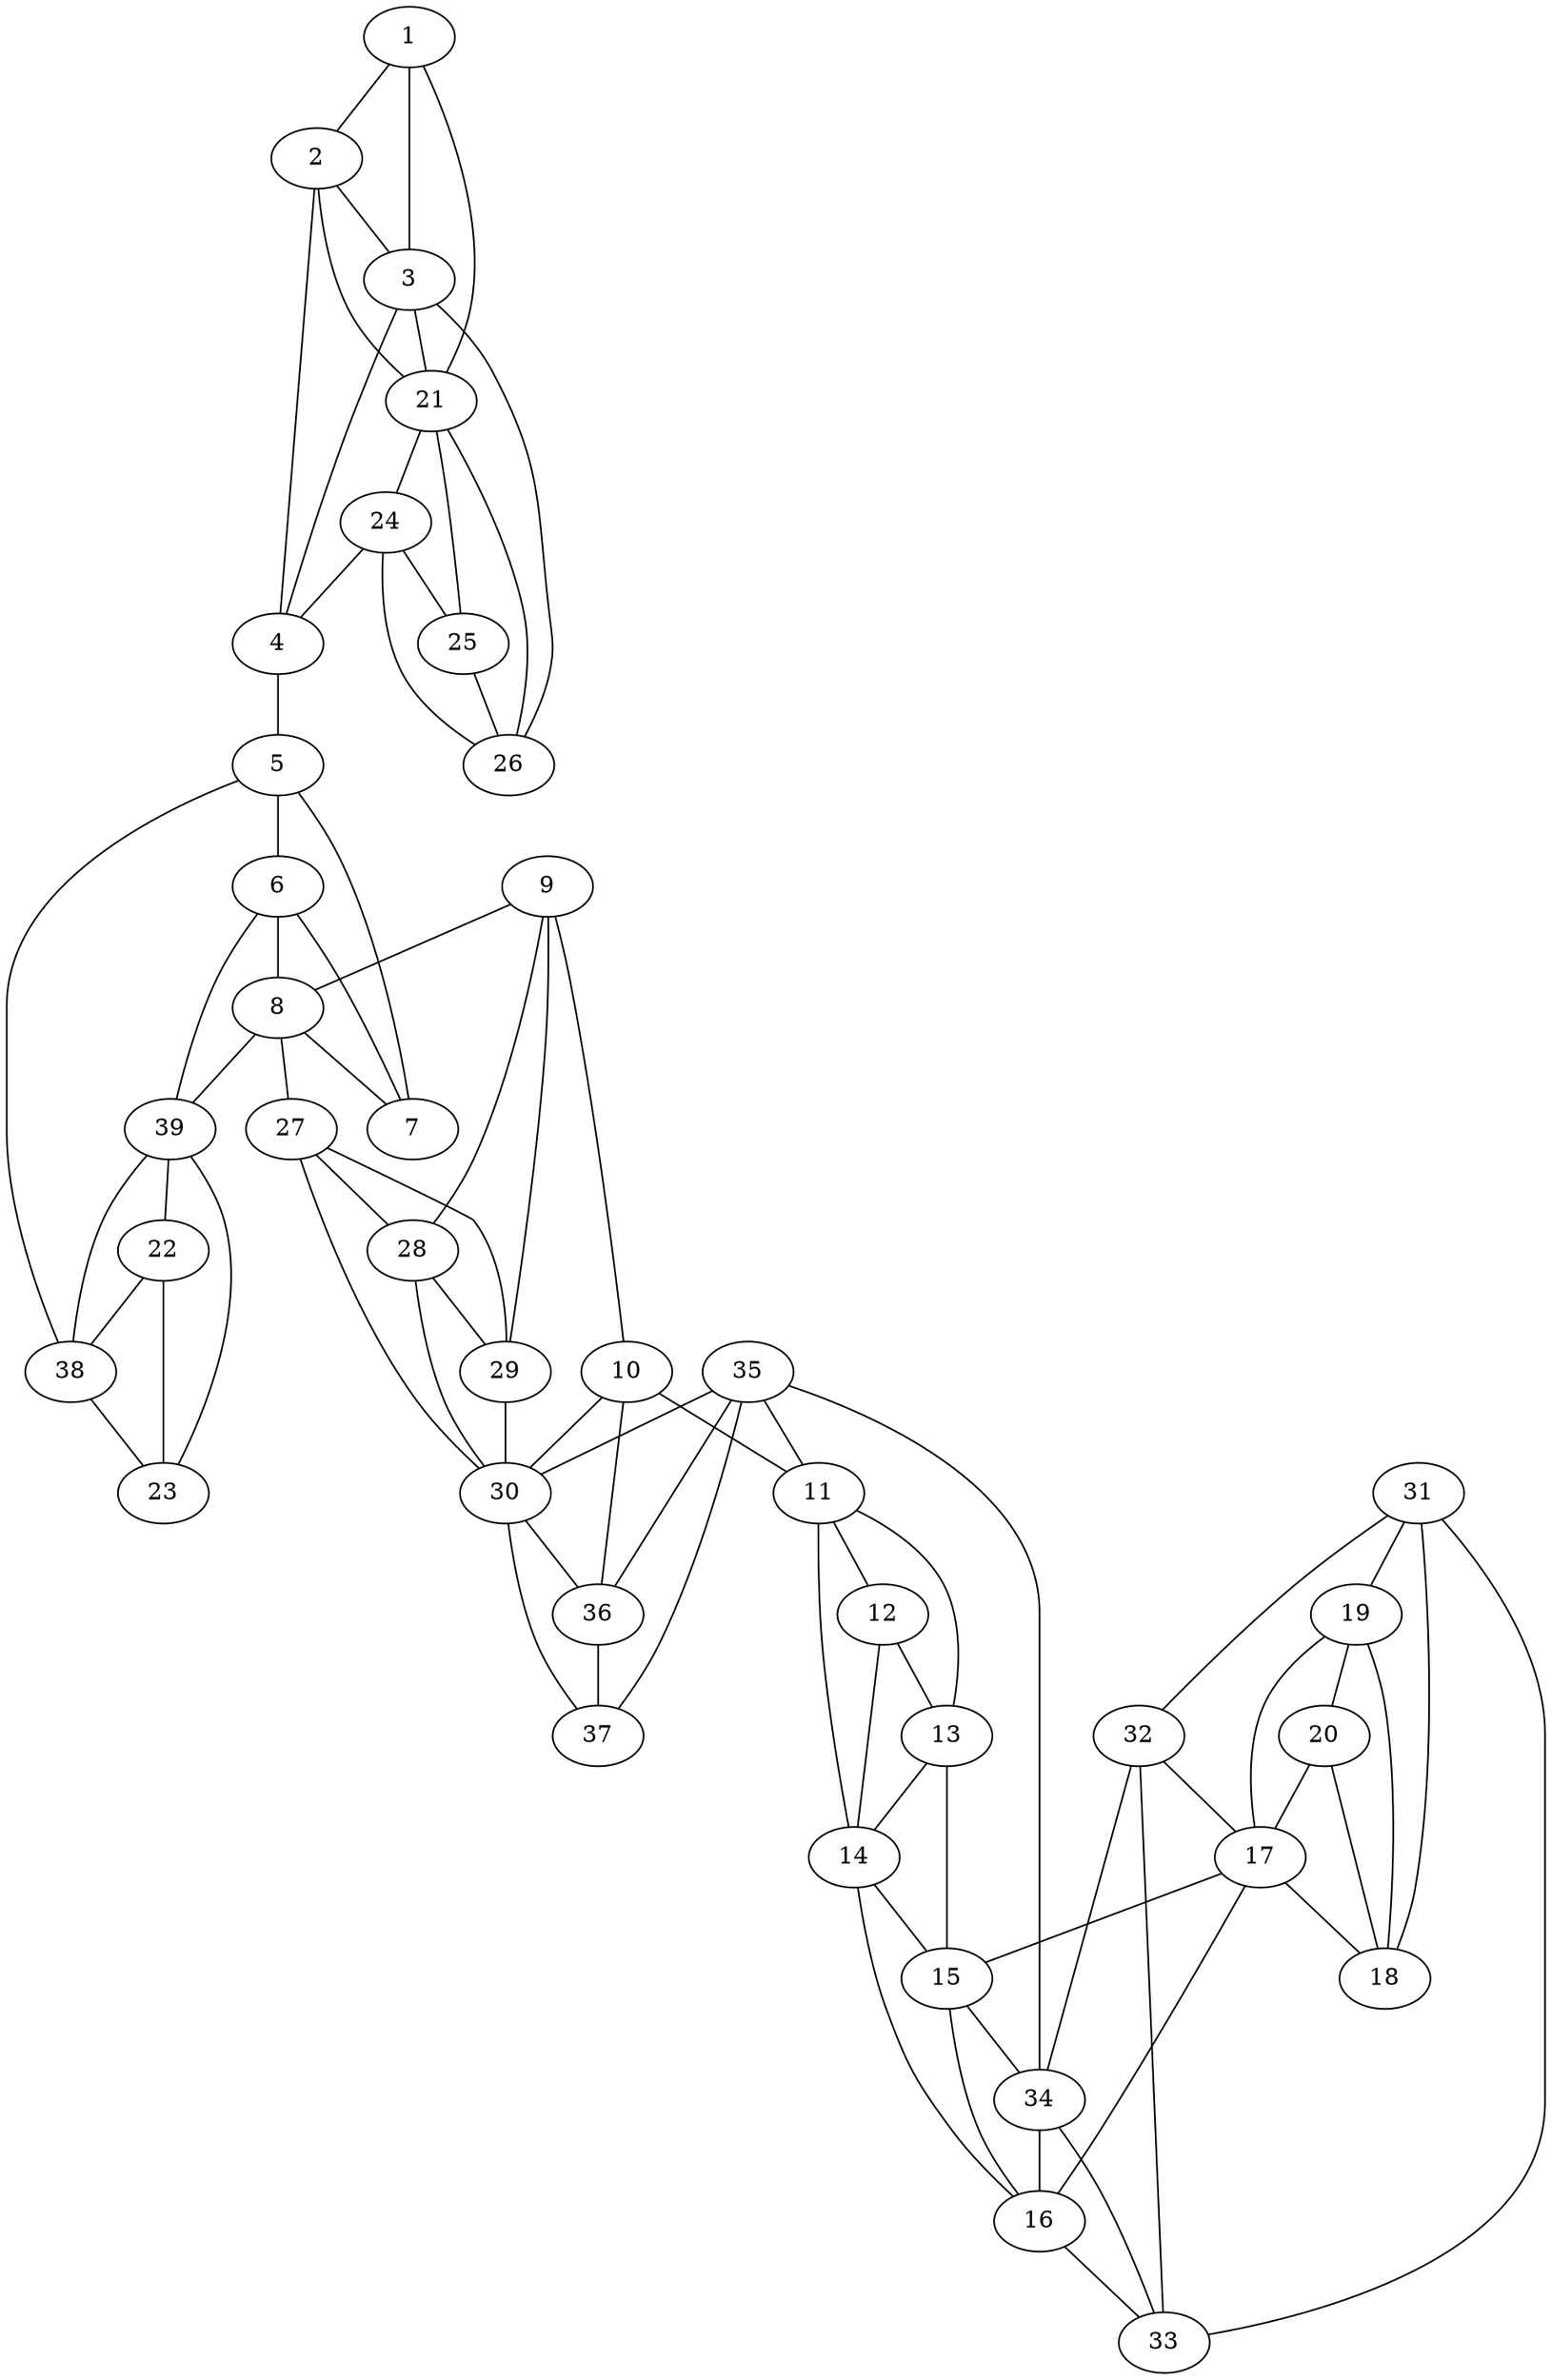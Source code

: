 graph pdb1e1o {
	1	 [aaLength=22,
		sequence=AIDFNDELRNRREKLAALRQQG,
		type=0];
	2	 [aaLength=10,
		sequence=TSDQLHEEFD,
		type=0];
	1 -- 2	 [distance0="45.24275",
		frequency=1,
		type0=1];
	3	 [aaLength=9,
		sequence=DNQELESLN,
		type=0];
	1 -- 3	 [distance0="58.5364",
		frequency=1,
		type0=2];
	21	 [aaLength=7,
		sequence=EVSVAGR,
		type=1];
	1 -- 21	 [distance0="93.87758",
		frequency=1,
		type0=3];
	2 -- 3	 [distance0="16.54706",
		distance1="2.0",
		frequency=2,
		type0=1,
		type1=4];
	2 -- 21	 [distance0="50.25498",
		frequency=1,
		type0=3];
	3 -- 21	 [distance0="41.75474",
		distance1="1.0",
		frequency=2,
		type0=2,
		type1=4];
	26	 [aaLength=8,
		sequence=RMMTRRIM,
		type=1];
	3 -- 26	 [distance0="43.58278",
		frequency=1,
		type0=3];
	4	 [aaLength=6,
		sequence=GVYNDQ,
		type=0];
	4 -- 2	 [distance0="66.44378",
		frequency=1,
		type0=3];
	4 -- 3	 [distance0="55.74095",
		frequency=1,
		type0=2];
	5	 [aaLength=4,
		sequence=FKKW,
		type=0];
	4 -- 5	 [distance0="8.144851",
		distance1="0.0",
		frequency=2,
		type0=1,
		type1=5];
	6	 [aaLength=6,
		sequence=EVRYRQ,
		type=0];
	5 -- 6	 [distance0="59.624",
		frequency=1,
		type0=2];
	7	 [aaLength=9,
		sequence=QRYLDLIAN,
		type=0];
	5 -- 7	 [distance0="62.16449",
		frequency=1,
		type0=3];
	38	 [aaLength=5,
		sequence=IIGAR,
		type=1];
	5 -- 38	 [distance0="4.0",
		frequency=1,
		type0=4];
	6 -- 7	 [distance0="7.014416",
		distance1="0.0",
		frequency=2,
		type0=1,
		type1=5];
	8	 [aaLength=24,
		sequence=NDKSRQTFVVRSKILAAIRQFMVA,
		type=0];
	6 -- 8	 [distance0="19.92529",
		frequency=1,
		type0=2];
	8 -- 7	 [distance0="15.63913",
		frequency=1,
		type0=1];
	27	 [aaLength=4,
		sequence=ITHH,
		type=1];
	8 -- 27	 [distance0="23.0",
		frequency=1,
		type0=4];
	39	 [aaLength=6,
		sequence=ELRLLT,
		type=1];
	8 -- 39	 [distance0="65.63058",
		frequency=1,
		type0=3];
	9	 [aaLength=12,
		sequence=PELYLKRLVVGG,
		type=0];
	10	 [aaLength=22,
		sequence=DYHDLIELTESLFRTLAQEVLG,
		type=0];
	9 -- 10	 [distance0="48.79809",
		frequency=1,
		type0=1];
	9 -- 8	 [distance0="66.887",
		frequency=1,
		type0=2];
	28	 [aaLength=4,
		sequence=LDMY,
		type=1];
	9 -- 28	 [distance0="67.63583",
		frequency=1,
		type0=3];
	29	 [aaLength=9,
		sequence=RVFEINRNF,
		type=1];
	9 -- 29	 [distance0="2.0",
		frequency=1,
		type0=4];
	11	 [aaLength=9,
		sequence=MREAIKKYR,
		type=0];
	10 -- 11	 [distance0="49.16677",
		frequency=1,
		type0=2];
	30	 [aaLength=10,
		sequence=EFTMMELYMA,
		type=1];
	10 -- 30	 [distance0="52.41246",
		frequency=1,
		type0=3];
	36	 [aaLength=4,
		sequence=KVTY,
		type=1];
	10 -- 36	 [distance0="2.0",
		frequency=1,
		type0=4];
	12	 [aaLength=6,
		sequence=DMADLD,
		type=0];
	11 -- 12	 [distance0="16.9603",
		distance1="3.0",
		frequency=2,
		type0=1,
		type1=4];
	13	 [aaLength=12,
		sequence=NFDAAKALAESI,
		type=0];
	11 -- 13	 [distance0="23.04985",
		frequency=1,
		type0=2];
	14	 [aaLength=14,
		sequence=GLGRIVTEIFDEVA,
		type=0];
	11 -- 14	 [distance0="38.39797",
		frequency=1,
		type0=3];
	12 -- 13	 [distance0="13.72254",
		distance1="0.0",
		frequency=2,
		type0=1,
		type1=5];
	12 -- 14	 [distance0="29.26146",
		frequency=1,
		type0=3];
	13 -- 14	 [distance0="22.63336",
		distance1="8.0",
		frequency=2,
		type0=2,
		type1=4];
	15	 [aaLength=4,
		sequence=EAHL,
		type=0];
	14 -- 15	 [distance0="17.5476",
		distance1="0.0",
		frequency=2,
		type0=1,
		type1=5];
	15 -- 13	 [distance0="39.70781",
		frequency=1,
		type0=3];
	34	 [aaLength=4,
		sequence=TFIT,
		type=1];
	15 -- 34	 [distance0="3.0",
		frequency=1,
		type0=4];
	16	 [aaLength=4,
		sequence=AEVS,
		type=0];
	16 -- 14	 [distance0="28.21404",
		frequency=1,
		type0=2];
	16 -- 15	 [distance0="19.81611",
		frequency=1,
		type0=1];
	33	 [aaLength=6,
		sequence=RFEFFI,
		type=1];
	16 -- 33	 [distance0="14.0",
		frequency=1,
		type0=4];
	17	 [aaLength=18,
		sequence=DAEDQAERFQEQVNAKAA,
		type=0];
	17 -- 15	 [distance0="52.67848",
		frequency=1,
		type0=3];
	17 -- 16	 [distance0="37.25654",
		frequency=1,
		type0=2];
	18	 [aaLength=12,
		sequence=DEDYVTALEYGL,
		type=0];
	17 -- 18	 [distance0="26.72613",
		distance1="8.0",
		frequency=2,
		type0=1,
		type1=4];
	19	 [aaLength=9,
		sequence=IDRMIMLFT,
		type=0];
	18 -- 19	 [distance0="31.47169",
		frequency=1,
		type0=2];
	31	 [aaLength=7,
		sequence=TAGLGIG,
		type=1];
	18 -- 31	 [distance0="2.0",
		frequency=1,
		type0=4];
	19 -- 17	 [distance0="55.02907",
		frequency=1,
		type0=3];
	20	 [aaLength=5,
		sequence=TIRDV,
		type=0];
	19 -- 20	 [distance0="15.9226",
		distance1="3.0",
		frequency=2,
		type0=1,
		type1=4];
	20 -- 17	 [distance0="65.23847",
		frequency=1,
		type0=3];
	20 -- 18	 [distance0="41.04899",
		frequency=1,
		type0=2];
	24	 [aaLength=8,
		sequence=GRIQLYVA,
		type=1];
	21 -- 24	 [distance0="26.0",
		frequency=1,
		type0=3];
	25	 [aaLength=8,
		sequence=ASFVTLQD,
		type=1];
	21 -- 25	 [distance0="16.0",
		frequency=1,
		type0=2];
	21 -- 26	 [distance0="6.0",
		distance1="0.0",
		frequency=2,
		type0=1,
		type1=5];
	22	 [aaLength=10,
		sequence=IIGARGTLFK,
		type=1];
	23	 [aaLength=5,
		sequence=LSIHC,
		type=1];
	22 -- 23	 [distance0="15.0",
		distance1="5.0",
		frequency=2,
		type0=2,
		type1=4];
	22 -- 38	 [distance0="0.0",
		frequency=1,
		type0=1];
	23 -- 39	 [distance0="6.0",
		distance1="1.0",
		frequency=2,
		type0=1,
		type1=4];
	24 -- 4	 [distance0="6.0",
		frequency=1,
		type0=4];
	24 -- 25	 [distance0="10.0",
		frequency=1,
		type0=1];
	24 -- 26	 [distance0="20.0",
		frequency=1,
		type0=2];
	25 -- 26	 [distance0="10.0",
		frequency=1,
		type0=2];
	27 -- 28	 [distance0="8.0",
		distance1="4.0",
		frequency=2,
		type0=1,
		type1=4];
	27 -- 29	 [distance0="30.0",
		frequency=1,
		type0=2];
	27 -- 30	 [distance0="50.0",
		frequency=1,
		type0=3];
	28 -- 29	 [distance0="22.0",
		frequency=1,
		type0=2];
	28 -- 30	 [distance0="42.0",
		frequency=1,
		type0=3];
	29 -- 30	 [distance0="20.0",
		distance1="11.0",
		frequency=2,
		type0=1,
		type1=4];
	30 -- 36	 [distance0="36.0",
		frequency=1,
		type0=2];
	31 -- 19	 [distance0="59.61135",
		distance1="0.0",
		frequency=2,
		type0=3,
		type1=5];
	32	 [aaLength=8,
		sequence=REIGNGFS,
		type=1];
	31 -- 32	 [distance0="51.0",
		frequency=1,
		type0=1];
	31 -- 33	 [distance0="59.0",
		frequency=1,
		type0=2];
	32 -- 17	 [distance0="3.0",
		frequency=1,
		type0=4];
	32 -- 33	 [distance0="8.0",
		frequency=1,
		type0=1];
	32 -- 34	 [distance0="33.0",
		frequency=1,
		type0=2];
	34 -- 16	 [distance0="3.0",
		frequency=1,
		type0=4];
	34 -- 33	 [distance0="25.0",
		frequency=1,
		type0=1];
	35	 [aaLength=4,
		sequence=EKLT,
		type=1];
	34 -- 35	 [distance0="63.0",
		frequency=1,
		type0=3];
	35 -- 11	 [distance0="0.0",
		frequency=1,
		type0=5];
	35 -- 30	 [distance0="51.0",
		frequency=1,
		type0=3];
	35 -- 36	 [distance0="15.0",
		frequency=1,
		type0=2];
	37	 [aaLength=4,
		sequence=HVFD,
		type=1];
	35 -- 37	 [distance0="9.0",
		frequency=1,
		type0=1];
	36 -- 37	 [distance0="6.0",
		distance1="2.0",
		frequency=2,
		type0=1,
		type1=4];
	37 -- 30	 [distance0="42.0",
		frequency=1,
		type0=3];
	38 -- 23	 [distance0="15.0",
		frequency=1,
		type0=2];
	38 -- 39	 [distance0="21.0",
		frequency=1,
		type0=3];
	39 -- 22	 [distance0="21.0",
		frequency=1,
		type0=2];
	39 -- 6	 [distance0="16.0",
		frequency=1,
		type0=4];
}
